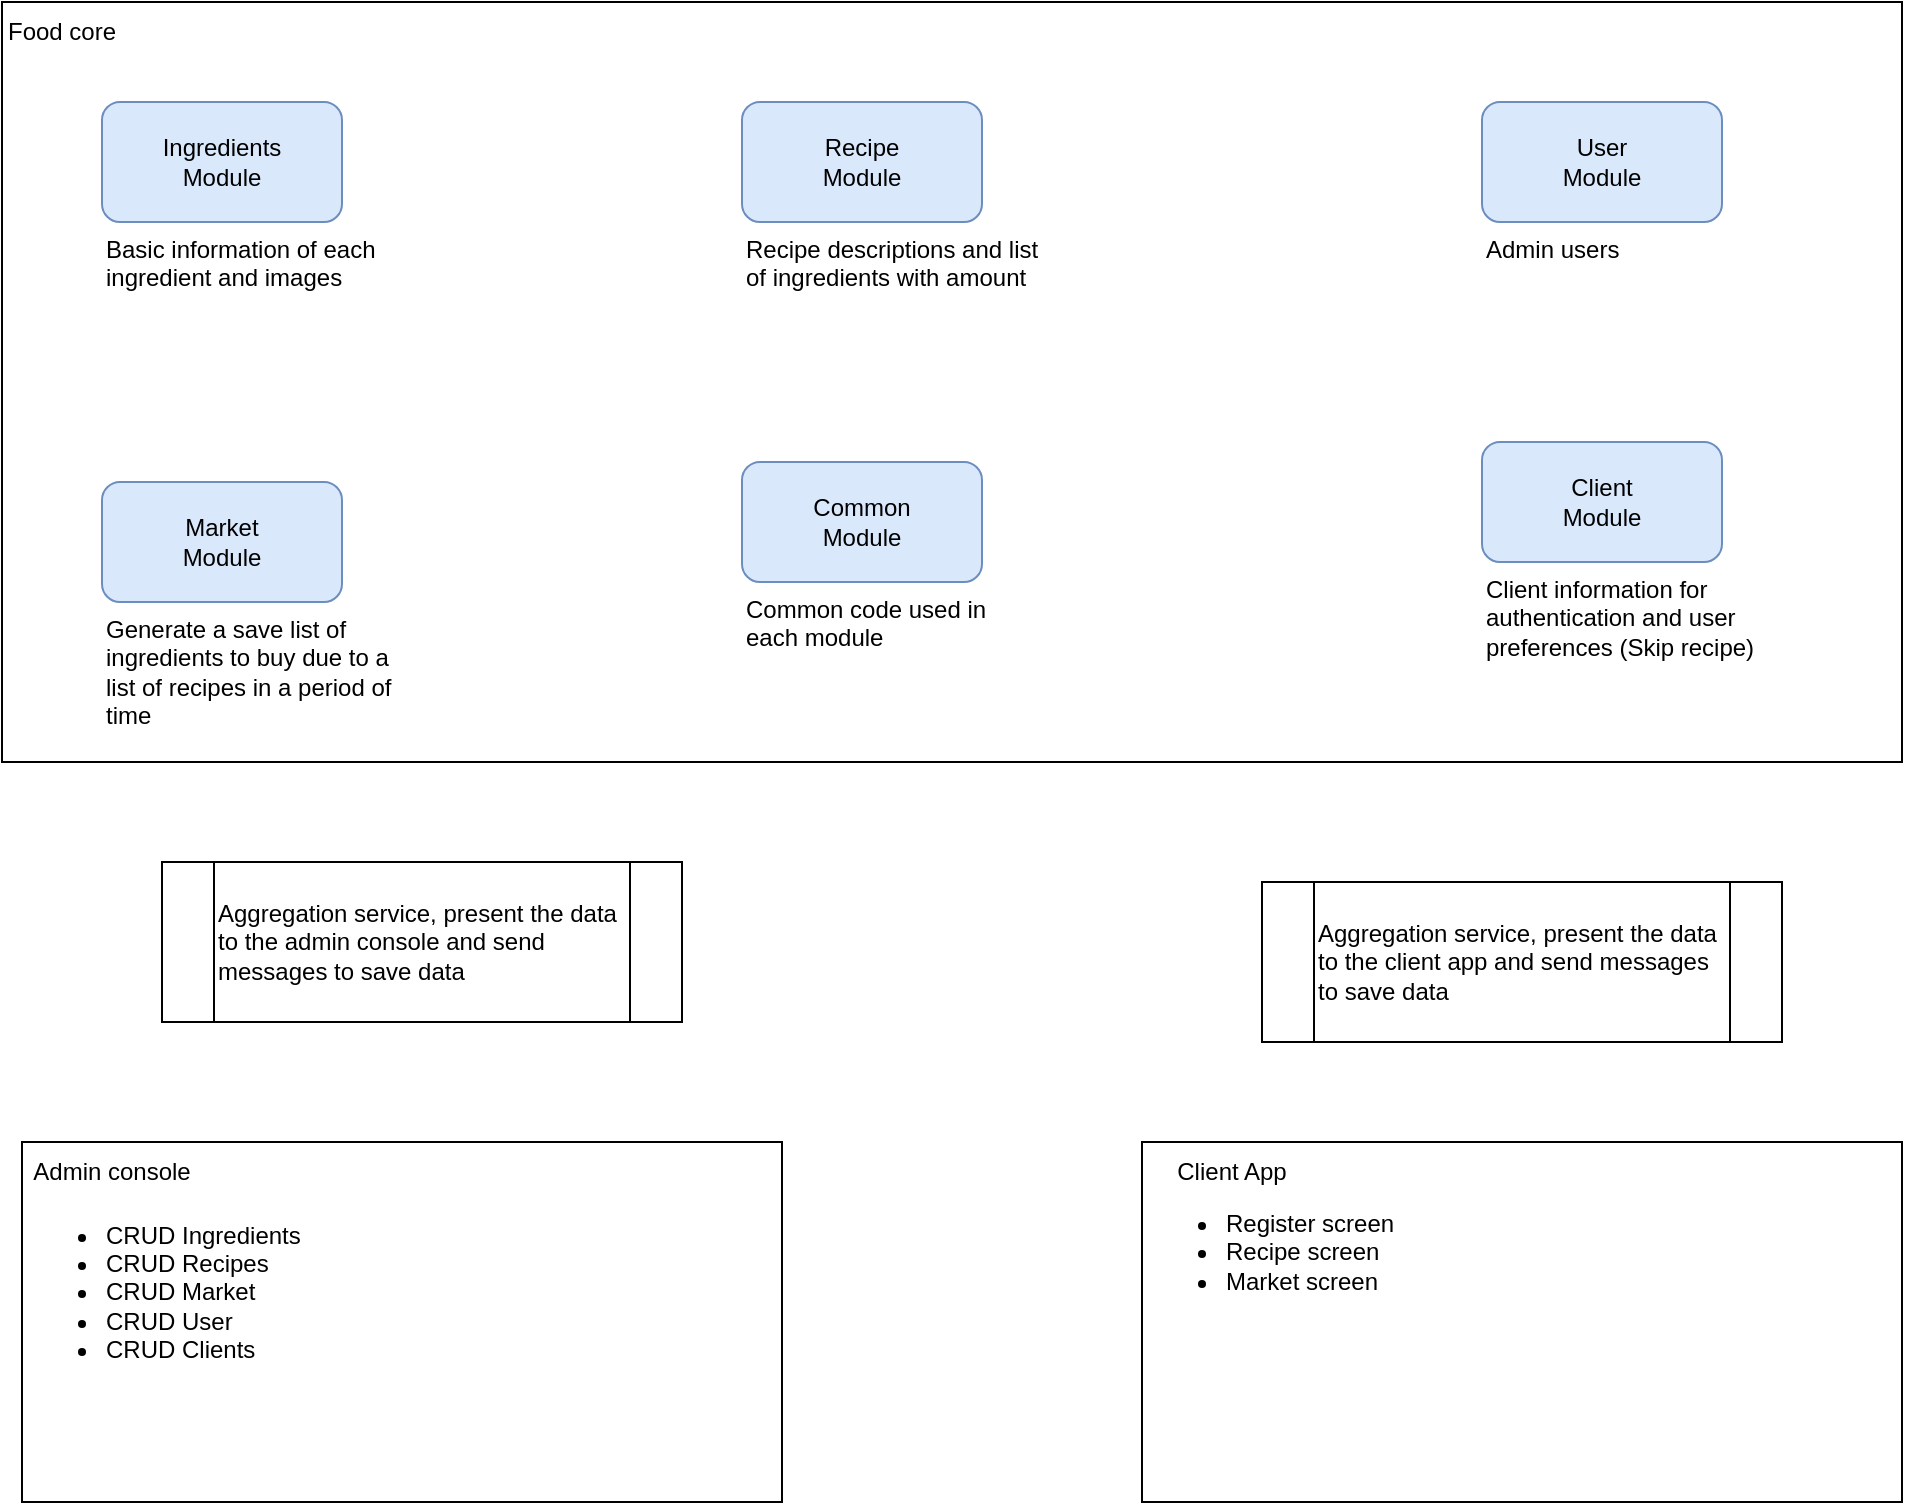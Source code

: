 <mxfile version="20.8.20" type="github">
  <diagram id="7gcUSTIZ7YSJ5vT40chW" name="Page-1">
    <mxGraphModel dx="2074" dy="1148" grid="1" gridSize="10" guides="1" tooltips="1" connect="1" arrows="1" fold="1" page="1" pageScale="1" pageWidth="1169" pageHeight="827" math="0" shadow="0">
      <root>
        <mxCell id="0" />
        <mxCell id="1" parent="0" />
        <mxCell id="-Haki4pPXv-U89f8J86F-23" value="" style="rounded=0;whiteSpace=wrap;html=1;" vertex="1" parent="1">
          <mxGeometry x="30" y="60" width="950" height="380" as="geometry" />
        </mxCell>
        <mxCell id="-Haki4pPXv-U89f8J86F-7" value="Recipe&lt;br&gt;Module" style="rounded=1;whiteSpace=wrap;html=1;fillColor=#dae8fc;strokeColor=#6c8ebf;" vertex="1" parent="1">
          <mxGeometry x="400" y="110" width="120" height="60" as="geometry" />
        </mxCell>
        <mxCell id="-Haki4pPXv-U89f8J86F-5" value="Ingredients&lt;br&gt;Module" style="rounded=1;whiteSpace=wrap;html=1;fillColor=#dae8fc;strokeColor=#6c8ebf;" vertex="1" parent="1">
          <mxGeometry x="80" y="110" width="120" height="60" as="geometry" />
        </mxCell>
        <mxCell id="-Haki4pPXv-U89f8J86F-8" value="User&lt;br&gt;Module" style="rounded=1;whiteSpace=wrap;html=1;fillColor=#dae8fc;strokeColor=#6c8ebf;" vertex="1" parent="1">
          <mxGeometry x="770" y="110" width="120" height="60" as="geometry" />
        </mxCell>
        <mxCell id="-Haki4pPXv-U89f8J86F-12" value="Market&lt;br&gt;Module" style="rounded=1;whiteSpace=wrap;html=1;fillColor=#dae8fc;strokeColor=#6c8ebf;" vertex="1" parent="1">
          <mxGeometry x="80" y="300" width="120" height="60" as="geometry" />
        </mxCell>
        <mxCell id="-Haki4pPXv-U89f8J86F-11" value="Common&lt;br&gt;Module" style="rounded=1;whiteSpace=wrap;html=1;fillColor=#dae8fc;strokeColor=#6c8ebf;" vertex="1" parent="1">
          <mxGeometry x="400" y="290" width="120" height="60" as="geometry" />
        </mxCell>
        <mxCell id="-Haki4pPXv-U89f8J86F-13" value="Basic information of each ingredient and images" style="text;html=1;strokeColor=none;fillColor=none;align=left;verticalAlign=top;whiteSpace=wrap;rounded=0;" vertex="1" parent="1">
          <mxGeometry x="80" y="170" width="150" height="60" as="geometry" />
        </mxCell>
        <mxCell id="-Haki4pPXv-U89f8J86F-14" value="Recipe descriptions and list of ingredients with amount" style="text;html=1;strokeColor=none;fillColor=none;align=left;verticalAlign=top;whiteSpace=wrap;rounded=0;" vertex="1" parent="1">
          <mxGeometry x="400" y="170" width="150" height="60" as="geometry" />
        </mxCell>
        <mxCell id="-Haki4pPXv-U89f8J86F-15" value="Admin users" style="text;html=1;strokeColor=none;fillColor=none;align=left;verticalAlign=top;whiteSpace=wrap;rounded=0;" vertex="1" parent="1">
          <mxGeometry x="770" y="170" width="120" height="30" as="geometry" />
        </mxCell>
        <mxCell id="-Haki4pPXv-U89f8J86F-16" value="Generate a save list of ingredients to buy due to a list of recipes in a period of time" style="text;html=1;strokeColor=none;fillColor=none;align=left;verticalAlign=top;whiteSpace=wrap;rounded=0;" vertex="1" parent="1">
          <mxGeometry x="80" y="360" width="150" height="80" as="geometry" />
        </mxCell>
        <mxCell id="-Haki4pPXv-U89f8J86F-17" value="Common code used in each module" style="text;html=1;strokeColor=none;fillColor=none;align=left;verticalAlign=top;whiteSpace=wrap;rounded=0;" vertex="1" parent="1">
          <mxGeometry x="400" y="350" width="150" height="40" as="geometry" />
        </mxCell>
        <mxCell id="-Haki4pPXv-U89f8J86F-24" value="Food core" style="text;html=1;strokeColor=none;fillColor=none;align=center;verticalAlign=middle;whiteSpace=wrap;rounded=0;" vertex="1" parent="1">
          <mxGeometry x="30" y="60" width="60" height="30" as="geometry" />
        </mxCell>
        <mxCell id="-Haki4pPXv-U89f8J86F-25" value="" style="rounded=0;whiteSpace=wrap;html=1;" vertex="1" parent="1">
          <mxGeometry x="40" y="630" width="380" height="180" as="geometry" />
        </mxCell>
        <mxCell id="-Haki4pPXv-U89f8J86F-26" value="Admin console" style="text;html=1;strokeColor=none;fillColor=none;align=center;verticalAlign=middle;whiteSpace=wrap;rounded=0;" vertex="1" parent="1">
          <mxGeometry x="40" y="630" width="90" height="30" as="geometry" />
        </mxCell>
        <mxCell id="-Haki4pPXv-U89f8J86F-27" value="&lt;ul&gt;&lt;li&gt;CRUD Ingredients&lt;/li&gt;&lt;li&gt;CRUD Recipes&lt;/li&gt;&lt;li&gt;CRUD Market&lt;/li&gt;&lt;li&gt;CRUD User&lt;/li&gt;&lt;li&gt;CRUD Clients&lt;/li&gt;&lt;/ul&gt;" style="text;html=1;strokeColor=none;fillColor=none;align=left;verticalAlign=middle;whiteSpace=wrap;rounded=0;" vertex="1" parent="1">
          <mxGeometry x="40" y="660" width="180" height="90" as="geometry" />
        </mxCell>
        <mxCell id="-Haki4pPXv-U89f8J86F-28" value="Client&lt;br&gt;Module" style="rounded=1;whiteSpace=wrap;html=1;fillColor=#dae8fc;strokeColor=#6c8ebf;" vertex="1" parent="1">
          <mxGeometry x="770" y="280" width="120" height="60" as="geometry" />
        </mxCell>
        <mxCell id="-Haki4pPXv-U89f8J86F-29" value="Client information for authentication and user preferences (Skip recipe)" style="text;html=1;strokeColor=none;fillColor=none;align=left;verticalAlign=top;whiteSpace=wrap;rounded=0;" vertex="1" parent="1">
          <mxGeometry x="770" y="340" width="150" height="60" as="geometry" />
        </mxCell>
        <mxCell id="-Haki4pPXv-U89f8J86F-30" value="" style="rounded=0;whiteSpace=wrap;html=1;" vertex="1" parent="1">
          <mxGeometry x="600" y="630" width="380" height="180" as="geometry" />
        </mxCell>
        <mxCell id="-Haki4pPXv-U89f8J86F-31" value="Client App" style="text;html=1;strokeColor=none;fillColor=none;align=center;verticalAlign=middle;whiteSpace=wrap;rounded=0;" vertex="1" parent="1">
          <mxGeometry x="600" y="630" width="90" height="30" as="geometry" />
        </mxCell>
        <mxCell id="-Haki4pPXv-U89f8J86F-32" value="&lt;ul&gt;&lt;li&gt;Register screen&lt;/li&gt;&lt;li&gt;Recipe screen&lt;/li&gt;&lt;li&gt;Market screen&lt;/li&gt;&lt;/ul&gt;" style="text;html=1;strokeColor=none;fillColor=none;align=left;verticalAlign=middle;whiteSpace=wrap;rounded=0;" vertex="1" parent="1">
          <mxGeometry x="600" y="660" width="180" height="50" as="geometry" />
        </mxCell>
        <mxCell id="-Haki4pPXv-U89f8J86F-33" value="Aggregation service, present the data to the admin console and send messages to save data" style="shape=process;whiteSpace=wrap;html=1;backgroundOutline=1;align=left;" vertex="1" parent="1">
          <mxGeometry x="110" y="490" width="260" height="80" as="geometry" />
        </mxCell>
        <mxCell id="-Haki4pPXv-U89f8J86F-34" value="Aggregation service, present the data to the client app and send messages to save data" style="shape=process;whiteSpace=wrap;html=1;backgroundOutline=1;align=left;" vertex="1" parent="1">
          <mxGeometry x="660" y="500" width="260" height="80" as="geometry" />
        </mxCell>
      </root>
    </mxGraphModel>
  </diagram>
</mxfile>
